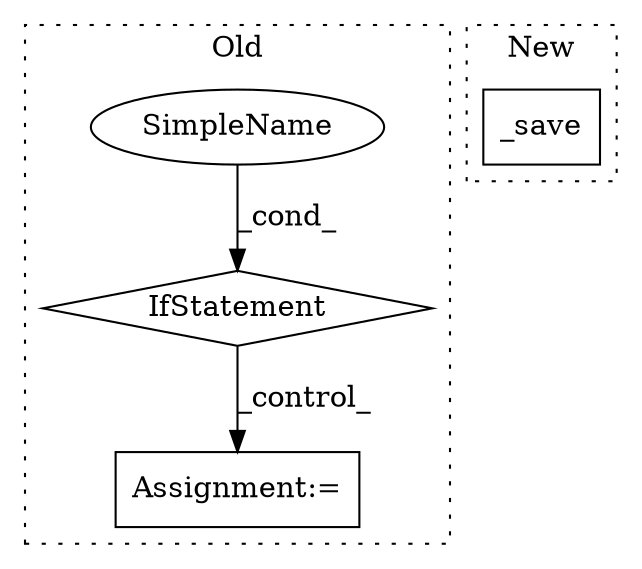 digraph G {
subgraph cluster0 {
1 [label="IfStatement" a="25" s="2008,2033" l="4,2" shape="diamond"];
3 [label="Assignment:=" a="7" s="2053" l="1" shape="box"];
4 [label="SimpleName" a="42" s="" l="" shape="ellipse"];
label = "Old";
style="dotted";
}
subgraph cluster1 {
2 [label="_save" a="32" s="3191,3216" l="6,1" shape="box"];
label = "New";
style="dotted";
}
1 -> 3 [label="_control_"];
4 -> 1 [label="_cond_"];
}